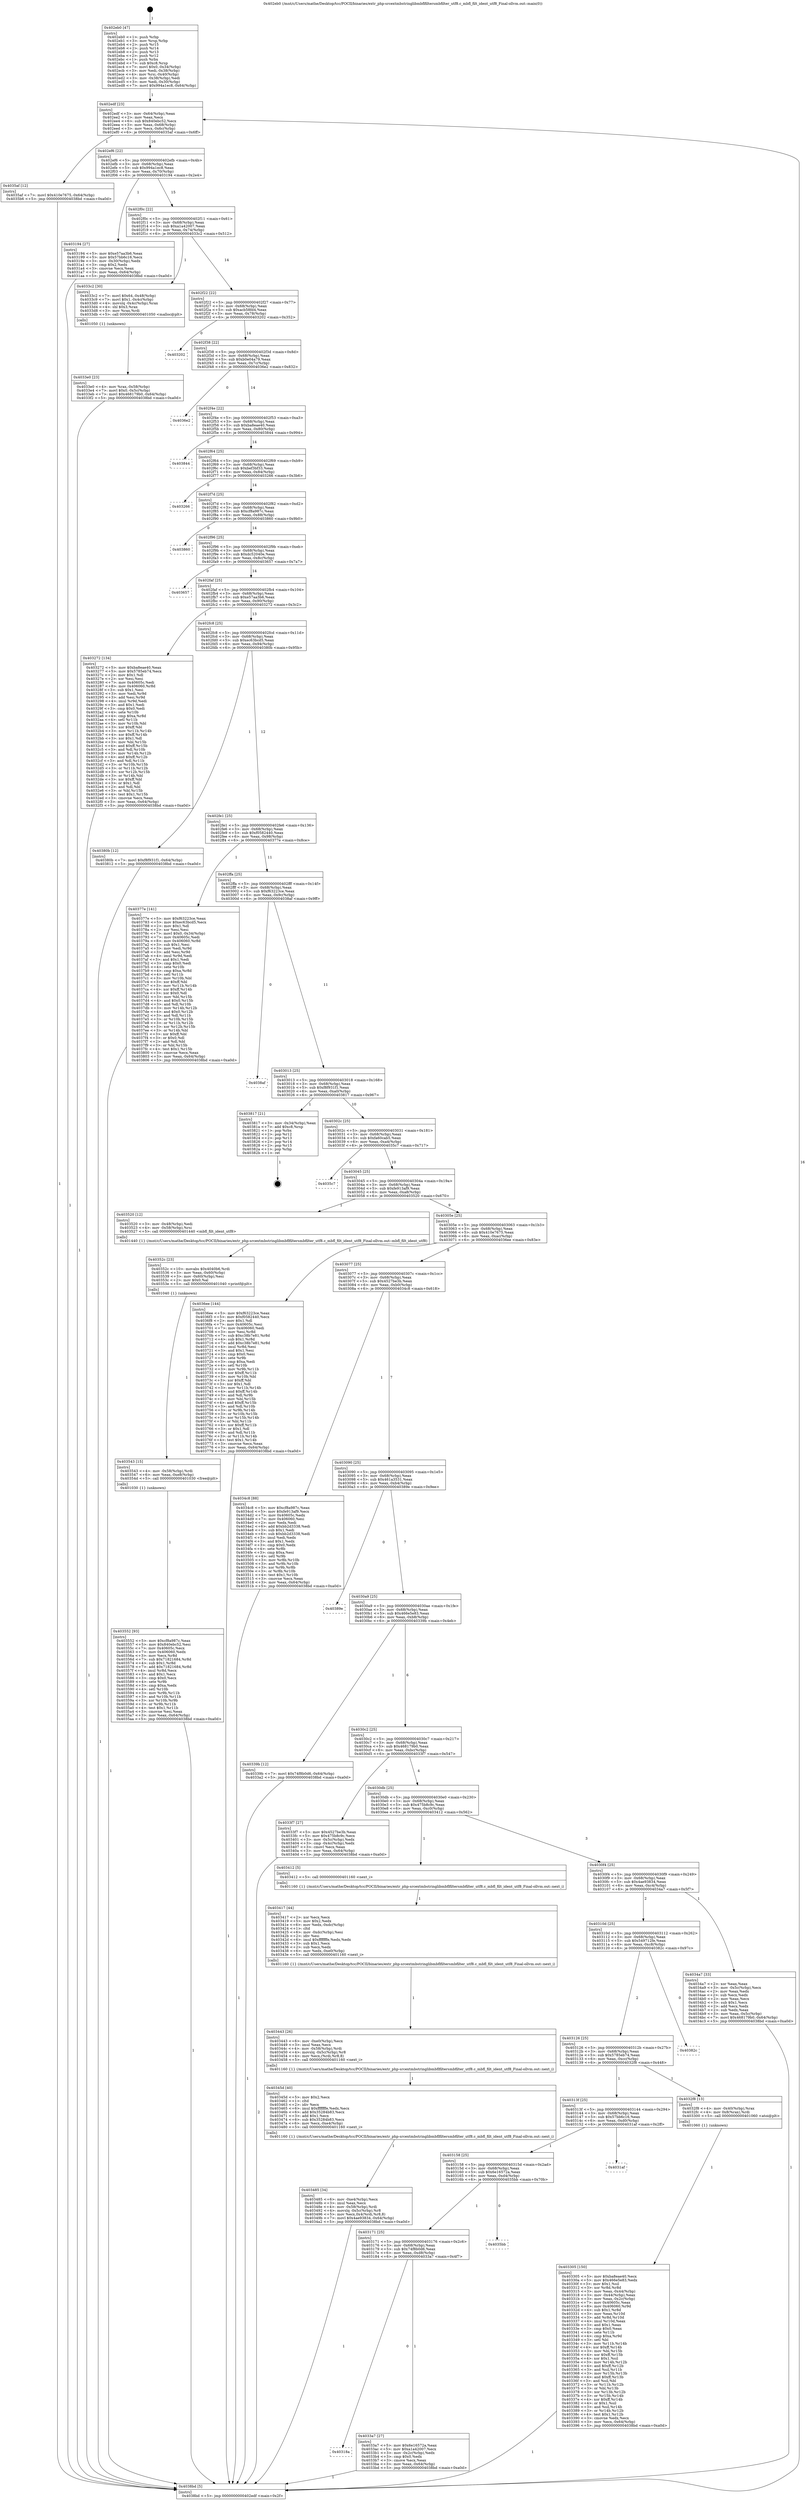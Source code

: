 digraph "0x402eb0" {
  label = "0x402eb0 (/mnt/c/Users/mathe/Desktop/tcc/POCII/binaries/extr_php-srcextmbstringlibmbflfiltersmbfilter_utf8.c_mbfl_filt_ident_utf8_Final-ollvm.out::main(0))"
  labelloc = "t"
  node[shape=record]

  Entry [label="",width=0.3,height=0.3,shape=circle,fillcolor=black,style=filled]
  "0x402edf" [label="{
     0x402edf [23]\l
     | [instrs]\l
     &nbsp;&nbsp;0x402edf \<+3\>: mov -0x64(%rbp),%eax\l
     &nbsp;&nbsp;0x402ee2 \<+2\>: mov %eax,%ecx\l
     &nbsp;&nbsp;0x402ee4 \<+6\>: sub $0x840ebc52,%ecx\l
     &nbsp;&nbsp;0x402eea \<+3\>: mov %eax,-0x68(%rbp)\l
     &nbsp;&nbsp;0x402eed \<+3\>: mov %ecx,-0x6c(%rbp)\l
     &nbsp;&nbsp;0x402ef0 \<+6\>: je 00000000004035af \<main+0x6ff\>\l
  }"]
  "0x4035af" [label="{
     0x4035af [12]\l
     | [instrs]\l
     &nbsp;&nbsp;0x4035af \<+7\>: movl $0x410e7675,-0x64(%rbp)\l
     &nbsp;&nbsp;0x4035b6 \<+5\>: jmp 00000000004038bd \<main+0xa0d\>\l
  }"]
  "0x402ef6" [label="{
     0x402ef6 [22]\l
     | [instrs]\l
     &nbsp;&nbsp;0x402ef6 \<+5\>: jmp 0000000000402efb \<main+0x4b\>\l
     &nbsp;&nbsp;0x402efb \<+3\>: mov -0x68(%rbp),%eax\l
     &nbsp;&nbsp;0x402efe \<+5\>: sub $0x994a1ec8,%eax\l
     &nbsp;&nbsp;0x402f03 \<+3\>: mov %eax,-0x70(%rbp)\l
     &nbsp;&nbsp;0x402f06 \<+6\>: je 0000000000403194 \<main+0x2e4\>\l
  }"]
  Exit [label="",width=0.3,height=0.3,shape=circle,fillcolor=black,style=filled,peripheries=2]
  "0x403194" [label="{
     0x403194 [27]\l
     | [instrs]\l
     &nbsp;&nbsp;0x403194 \<+5\>: mov $0xe57aa3b6,%eax\l
     &nbsp;&nbsp;0x403199 \<+5\>: mov $0x57bb6c16,%ecx\l
     &nbsp;&nbsp;0x40319e \<+3\>: mov -0x30(%rbp),%edx\l
     &nbsp;&nbsp;0x4031a1 \<+3\>: cmp $0x2,%edx\l
     &nbsp;&nbsp;0x4031a4 \<+3\>: cmovne %ecx,%eax\l
     &nbsp;&nbsp;0x4031a7 \<+3\>: mov %eax,-0x64(%rbp)\l
     &nbsp;&nbsp;0x4031aa \<+5\>: jmp 00000000004038bd \<main+0xa0d\>\l
  }"]
  "0x402f0c" [label="{
     0x402f0c [22]\l
     | [instrs]\l
     &nbsp;&nbsp;0x402f0c \<+5\>: jmp 0000000000402f11 \<main+0x61\>\l
     &nbsp;&nbsp;0x402f11 \<+3\>: mov -0x68(%rbp),%eax\l
     &nbsp;&nbsp;0x402f14 \<+5\>: sub $0xa1a42007,%eax\l
     &nbsp;&nbsp;0x402f19 \<+3\>: mov %eax,-0x74(%rbp)\l
     &nbsp;&nbsp;0x402f1c \<+6\>: je 00000000004033c2 \<main+0x512\>\l
  }"]
  "0x4038bd" [label="{
     0x4038bd [5]\l
     | [instrs]\l
     &nbsp;&nbsp;0x4038bd \<+5\>: jmp 0000000000402edf \<main+0x2f\>\l
  }"]
  "0x402eb0" [label="{
     0x402eb0 [47]\l
     | [instrs]\l
     &nbsp;&nbsp;0x402eb0 \<+1\>: push %rbp\l
     &nbsp;&nbsp;0x402eb1 \<+3\>: mov %rsp,%rbp\l
     &nbsp;&nbsp;0x402eb4 \<+2\>: push %r15\l
     &nbsp;&nbsp;0x402eb6 \<+2\>: push %r14\l
     &nbsp;&nbsp;0x402eb8 \<+2\>: push %r13\l
     &nbsp;&nbsp;0x402eba \<+2\>: push %r12\l
     &nbsp;&nbsp;0x402ebc \<+1\>: push %rbx\l
     &nbsp;&nbsp;0x402ebd \<+7\>: sub $0xc8,%rsp\l
     &nbsp;&nbsp;0x402ec4 \<+7\>: movl $0x0,-0x34(%rbp)\l
     &nbsp;&nbsp;0x402ecb \<+3\>: mov %edi,-0x38(%rbp)\l
     &nbsp;&nbsp;0x402ece \<+4\>: mov %rsi,-0x40(%rbp)\l
     &nbsp;&nbsp;0x402ed2 \<+3\>: mov -0x38(%rbp),%edi\l
     &nbsp;&nbsp;0x402ed5 \<+3\>: mov %edi,-0x30(%rbp)\l
     &nbsp;&nbsp;0x402ed8 \<+7\>: movl $0x994a1ec8,-0x64(%rbp)\l
  }"]
  "0x403552" [label="{
     0x403552 [93]\l
     | [instrs]\l
     &nbsp;&nbsp;0x403552 \<+5\>: mov $0xcf8a987c,%eax\l
     &nbsp;&nbsp;0x403557 \<+5\>: mov $0x840ebc52,%esi\l
     &nbsp;&nbsp;0x40355c \<+7\>: mov 0x40605c,%ecx\l
     &nbsp;&nbsp;0x403563 \<+7\>: mov 0x406060,%edx\l
     &nbsp;&nbsp;0x40356a \<+3\>: mov %ecx,%r8d\l
     &nbsp;&nbsp;0x40356d \<+7\>: sub $0x71821684,%r8d\l
     &nbsp;&nbsp;0x403574 \<+4\>: sub $0x1,%r8d\l
     &nbsp;&nbsp;0x403578 \<+7\>: add $0x71821684,%r8d\l
     &nbsp;&nbsp;0x40357f \<+4\>: imul %r8d,%ecx\l
     &nbsp;&nbsp;0x403583 \<+3\>: and $0x1,%ecx\l
     &nbsp;&nbsp;0x403586 \<+3\>: cmp $0x0,%ecx\l
     &nbsp;&nbsp;0x403589 \<+4\>: sete %r9b\l
     &nbsp;&nbsp;0x40358d \<+3\>: cmp $0xa,%edx\l
     &nbsp;&nbsp;0x403590 \<+4\>: setl %r10b\l
     &nbsp;&nbsp;0x403594 \<+3\>: mov %r9b,%r11b\l
     &nbsp;&nbsp;0x403597 \<+3\>: and %r10b,%r11b\l
     &nbsp;&nbsp;0x40359a \<+3\>: xor %r10b,%r9b\l
     &nbsp;&nbsp;0x40359d \<+3\>: or %r9b,%r11b\l
     &nbsp;&nbsp;0x4035a0 \<+4\>: test $0x1,%r11b\l
     &nbsp;&nbsp;0x4035a4 \<+3\>: cmovne %esi,%eax\l
     &nbsp;&nbsp;0x4035a7 \<+3\>: mov %eax,-0x64(%rbp)\l
     &nbsp;&nbsp;0x4035aa \<+5\>: jmp 00000000004038bd \<main+0xa0d\>\l
  }"]
  "0x4033c2" [label="{
     0x4033c2 [30]\l
     | [instrs]\l
     &nbsp;&nbsp;0x4033c2 \<+7\>: movl $0x64,-0x48(%rbp)\l
     &nbsp;&nbsp;0x4033c9 \<+7\>: movl $0x1,-0x4c(%rbp)\l
     &nbsp;&nbsp;0x4033d0 \<+4\>: movslq -0x4c(%rbp),%rax\l
     &nbsp;&nbsp;0x4033d4 \<+4\>: shl $0x3,%rax\l
     &nbsp;&nbsp;0x4033d8 \<+3\>: mov %rax,%rdi\l
     &nbsp;&nbsp;0x4033db \<+5\>: call 0000000000401050 \<malloc@plt\>\l
     | [calls]\l
     &nbsp;&nbsp;0x401050 \{1\} (unknown)\l
  }"]
  "0x402f22" [label="{
     0x402f22 [22]\l
     | [instrs]\l
     &nbsp;&nbsp;0x402f22 \<+5\>: jmp 0000000000402f27 \<main+0x77\>\l
     &nbsp;&nbsp;0x402f27 \<+3\>: mov -0x68(%rbp),%eax\l
     &nbsp;&nbsp;0x402f2a \<+5\>: sub $0xacb58fd4,%eax\l
     &nbsp;&nbsp;0x402f2f \<+3\>: mov %eax,-0x78(%rbp)\l
     &nbsp;&nbsp;0x402f32 \<+6\>: je 0000000000403202 \<main+0x352\>\l
  }"]
  "0x403543" [label="{
     0x403543 [15]\l
     | [instrs]\l
     &nbsp;&nbsp;0x403543 \<+4\>: mov -0x58(%rbp),%rdi\l
     &nbsp;&nbsp;0x403547 \<+6\>: mov %eax,-0xe8(%rbp)\l
     &nbsp;&nbsp;0x40354d \<+5\>: call 0000000000401030 \<free@plt\>\l
     | [calls]\l
     &nbsp;&nbsp;0x401030 \{1\} (unknown)\l
  }"]
  "0x403202" [label="{
     0x403202\l
  }", style=dashed]
  "0x402f38" [label="{
     0x402f38 [22]\l
     | [instrs]\l
     &nbsp;&nbsp;0x402f38 \<+5\>: jmp 0000000000402f3d \<main+0x8d\>\l
     &nbsp;&nbsp;0x402f3d \<+3\>: mov -0x68(%rbp),%eax\l
     &nbsp;&nbsp;0x402f40 \<+5\>: sub $0xb0e04a79,%eax\l
     &nbsp;&nbsp;0x402f45 \<+3\>: mov %eax,-0x7c(%rbp)\l
     &nbsp;&nbsp;0x402f48 \<+6\>: je 00000000004036e2 \<main+0x832\>\l
  }"]
  "0x40352c" [label="{
     0x40352c [23]\l
     | [instrs]\l
     &nbsp;&nbsp;0x40352c \<+10\>: movabs $0x4040b6,%rdi\l
     &nbsp;&nbsp;0x403536 \<+3\>: mov %eax,-0x60(%rbp)\l
     &nbsp;&nbsp;0x403539 \<+3\>: mov -0x60(%rbp),%esi\l
     &nbsp;&nbsp;0x40353c \<+2\>: mov $0x0,%al\l
     &nbsp;&nbsp;0x40353e \<+5\>: call 0000000000401040 \<printf@plt\>\l
     | [calls]\l
     &nbsp;&nbsp;0x401040 \{1\} (unknown)\l
  }"]
  "0x4036e2" [label="{
     0x4036e2\l
  }", style=dashed]
  "0x402f4e" [label="{
     0x402f4e [22]\l
     | [instrs]\l
     &nbsp;&nbsp;0x402f4e \<+5\>: jmp 0000000000402f53 \<main+0xa3\>\l
     &nbsp;&nbsp;0x402f53 \<+3\>: mov -0x68(%rbp),%eax\l
     &nbsp;&nbsp;0x402f56 \<+5\>: sub $0xba8eae40,%eax\l
     &nbsp;&nbsp;0x402f5b \<+3\>: mov %eax,-0x80(%rbp)\l
     &nbsp;&nbsp;0x402f5e \<+6\>: je 0000000000403844 \<main+0x994\>\l
  }"]
  "0x403485" [label="{
     0x403485 [34]\l
     | [instrs]\l
     &nbsp;&nbsp;0x403485 \<+6\>: mov -0xe4(%rbp),%ecx\l
     &nbsp;&nbsp;0x40348b \<+3\>: imul %eax,%ecx\l
     &nbsp;&nbsp;0x40348e \<+4\>: mov -0x58(%rbp),%rdi\l
     &nbsp;&nbsp;0x403492 \<+4\>: movslq -0x5c(%rbp),%r8\l
     &nbsp;&nbsp;0x403496 \<+5\>: mov %ecx,0x4(%rdi,%r8,8)\l
     &nbsp;&nbsp;0x40349b \<+7\>: movl $0x4ae93834,-0x64(%rbp)\l
     &nbsp;&nbsp;0x4034a2 \<+5\>: jmp 00000000004038bd \<main+0xa0d\>\l
  }"]
  "0x403844" [label="{
     0x403844\l
  }", style=dashed]
  "0x402f64" [label="{
     0x402f64 [25]\l
     | [instrs]\l
     &nbsp;&nbsp;0x402f64 \<+5\>: jmp 0000000000402f69 \<main+0xb9\>\l
     &nbsp;&nbsp;0x402f69 \<+3\>: mov -0x68(%rbp),%eax\l
     &nbsp;&nbsp;0x402f6c \<+5\>: sub $0xbef3bf33,%eax\l
     &nbsp;&nbsp;0x402f71 \<+6\>: mov %eax,-0x84(%rbp)\l
     &nbsp;&nbsp;0x402f77 \<+6\>: je 0000000000403266 \<main+0x3b6\>\l
  }"]
  "0x40345d" [label="{
     0x40345d [40]\l
     | [instrs]\l
     &nbsp;&nbsp;0x40345d \<+5\>: mov $0x2,%ecx\l
     &nbsp;&nbsp;0x403462 \<+1\>: cltd\l
     &nbsp;&nbsp;0x403463 \<+2\>: idiv %ecx\l
     &nbsp;&nbsp;0x403465 \<+6\>: imul $0xfffffffe,%edx,%ecx\l
     &nbsp;&nbsp;0x40346b \<+6\>: add $0x35284b83,%ecx\l
     &nbsp;&nbsp;0x403471 \<+3\>: add $0x1,%ecx\l
     &nbsp;&nbsp;0x403474 \<+6\>: sub $0x35284b83,%ecx\l
     &nbsp;&nbsp;0x40347a \<+6\>: mov %ecx,-0xe4(%rbp)\l
     &nbsp;&nbsp;0x403480 \<+5\>: call 0000000000401160 \<next_i\>\l
     | [calls]\l
     &nbsp;&nbsp;0x401160 \{1\} (/mnt/c/Users/mathe/Desktop/tcc/POCII/binaries/extr_php-srcextmbstringlibmbflfiltersmbfilter_utf8.c_mbfl_filt_ident_utf8_Final-ollvm.out::next_i)\l
  }"]
  "0x403266" [label="{
     0x403266\l
  }", style=dashed]
  "0x402f7d" [label="{
     0x402f7d [25]\l
     | [instrs]\l
     &nbsp;&nbsp;0x402f7d \<+5\>: jmp 0000000000402f82 \<main+0xd2\>\l
     &nbsp;&nbsp;0x402f82 \<+3\>: mov -0x68(%rbp),%eax\l
     &nbsp;&nbsp;0x402f85 \<+5\>: sub $0xcf8a987c,%eax\l
     &nbsp;&nbsp;0x402f8a \<+6\>: mov %eax,-0x88(%rbp)\l
     &nbsp;&nbsp;0x402f90 \<+6\>: je 0000000000403860 \<main+0x9b0\>\l
  }"]
  "0x403443" [label="{
     0x403443 [26]\l
     | [instrs]\l
     &nbsp;&nbsp;0x403443 \<+6\>: mov -0xe0(%rbp),%ecx\l
     &nbsp;&nbsp;0x403449 \<+3\>: imul %eax,%ecx\l
     &nbsp;&nbsp;0x40344c \<+4\>: mov -0x58(%rbp),%rdi\l
     &nbsp;&nbsp;0x403450 \<+4\>: movslq -0x5c(%rbp),%r8\l
     &nbsp;&nbsp;0x403454 \<+4\>: mov %ecx,(%rdi,%r8,8)\l
     &nbsp;&nbsp;0x403458 \<+5\>: call 0000000000401160 \<next_i\>\l
     | [calls]\l
     &nbsp;&nbsp;0x401160 \{1\} (/mnt/c/Users/mathe/Desktop/tcc/POCII/binaries/extr_php-srcextmbstringlibmbflfiltersmbfilter_utf8.c_mbfl_filt_ident_utf8_Final-ollvm.out::next_i)\l
  }"]
  "0x403860" [label="{
     0x403860\l
  }", style=dashed]
  "0x402f96" [label="{
     0x402f96 [25]\l
     | [instrs]\l
     &nbsp;&nbsp;0x402f96 \<+5\>: jmp 0000000000402f9b \<main+0xeb\>\l
     &nbsp;&nbsp;0x402f9b \<+3\>: mov -0x68(%rbp),%eax\l
     &nbsp;&nbsp;0x402f9e \<+5\>: sub $0xdc52040e,%eax\l
     &nbsp;&nbsp;0x402fa3 \<+6\>: mov %eax,-0x8c(%rbp)\l
     &nbsp;&nbsp;0x402fa9 \<+6\>: je 0000000000403657 \<main+0x7a7\>\l
  }"]
  "0x403417" [label="{
     0x403417 [44]\l
     | [instrs]\l
     &nbsp;&nbsp;0x403417 \<+2\>: xor %ecx,%ecx\l
     &nbsp;&nbsp;0x403419 \<+5\>: mov $0x2,%edx\l
     &nbsp;&nbsp;0x40341e \<+6\>: mov %edx,-0xdc(%rbp)\l
     &nbsp;&nbsp;0x403424 \<+1\>: cltd\l
     &nbsp;&nbsp;0x403425 \<+6\>: mov -0xdc(%rbp),%esi\l
     &nbsp;&nbsp;0x40342b \<+2\>: idiv %esi\l
     &nbsp;&nbsp;0x40342d \<+6\>: imul $0xfffffffe,%edx,%edx\l
     &nbsp;&nbsp;0x403433 \<+3\>: sub $0x1,%ecx\l
     &nbsp;&nbsp;0x403436 \<+2\>: sub %ecx,%edx\l
     &nbsp;&nbsp;0x403438 \<+6\>: mov %edx,-0xe0(%rbp)\l
     &nbsp;&nbsp;0x40343e \<+5\>: call 0000000000401160 \<next_i\>\l
     | [calls]\l
     &nbsp;&nbsp;0x401160 \{1\} (/mnt/c/Users/mathe/Desktop/tcc/POCII/binaries/extr_php-srcextmbstringlibmbflfiltersmbfilter_utf8.c_mbfl_filt_ident_utf8_Final-ollvm.out::next_i)\l
  }"]
  "0x403657" [label="{
     0x403657\l
  }", style=dashed]
  "0x402faf" [label="{
     0x402faf [25]\l
     | [instrs]\l
     &nbsp;&nbsp;0x402faf \<+5\>: jmp 0000000000402fb4 \<main+0x104\>\l
     &nbsp;&nbsp;0x402fb4 \<+3\>: mov -0x68(%rbp),%eax\l
     &nbsp;&nbsp;0x402fb7 \<+5\>: sub $0xe57aa3b6,%eax\l
     &nbsp;&nbsp;0x402fbc \<+6\>: mov %eax,-0x90(%rbp)\l
     &nbsp;&nbsp;0x402fc2 \<+6\>: je 0000000000403272 \<main+0x3c2\>\l
  }"]
  "0x4033e0" [label="{
     0x4033e0 [23]\l
     | [instrs]\l
     &nbsp;&nbsp;0x4033e0 \<+4\>: mov %rax,-0x58(%rbp)\l
     &nbsp;&nbsp;0x4033e4 \<+7\>: movl $0x0,-0x5c(%rbp)\l
     &nbsp;&nbsp;0x4033eb \<+7\>: movl $0x468179b0,-0x64(%rbp)\l
     &nbsp;&nbsp;0x4033f2 \<+5\>: jmp 00000000004038bd \<main+0xa0d\>\l
  }"]
  "0x403272" [label="{
     0x403272 [134]\l
     | [instrs]\l
     &nbsp;&nbsp;0x403272 \<+5\>: mov $0xba8eae40,%eax\l
     &nbsp;&nbsp;0x403277 \<+5\>: mov $0x5785eb74,%ecx\l
     &nbsp;&nbsp;0x40327c \<+2\>: mov $0x1,%dl\l
     &nbsp;&nbsp;0x40327e \<+2\>: xor %esi,%esi\l
     &nbsp;&nbsp;0x403280 \<+7\>: mov 0x40605c,%edi\l
     &nbsp;&nbsp;0x403287 \<+8\>: mov 0x406060,%r8d\l
     &nbsp;&nbsp;0x40328f \<+3\>: sub $0x1,%esi\l
     &nbsp;&nbsp;0x403292 \<+3\>: mov %edi,%r9d\l
     &nbsp;&nbsp;0x403295 \<+3\>: add %esi,%r9d\l
     &nbsp;&nbsp;0x403298 \<+4\>: imul %r9d,%edi\l
     &nbsp;&nbsp;0x40329c \<+3\>: and $0x1,%edi\l
     &nbsp;&nbsp;0x40329f \<+3\>: cmp $0x0,%edi\l
     &nbsp;&nbsp;0x4032a2 \<+4\>: sete %r10b\l
     &nbsp;&nbsp;0x4032a6 \<+4\>: cmp $0xa,%r8d\l
     &nbsp;&nbsp;0x4032aa \<+4\>: setl %r11b\l
     &nbsp;&nbsp;0x4032ae \<+3\>: mov %r10b,%bl\l
     &nbsp;&nbsp;0x4032b1 \<+3\>: xor $0xff,%bl\l
     &nbsp;&nbsp;0x4032b4 \<+3\>: mov %r11b,%r14b\l
     &nbsp;&nbsp;0x4032b7 \<+4\>: xor $0xff,%r14b\l
     &nbsp;&nbsp;0x4032bb \<+3\>: xor $0x1,%dl\l
     &nbsp;&nbsp;0x4032be \<+3\>: mov %bl,%r15b\l
     &nbsp;&nbsp;0x4032c1 \<+4\>: and $0xff,%r15b\l
     &nbsp;&nbsp;0x4032c5 \<+3\>: and %dl,%r10b\l
     &nbsp;&nbsp;0x4032c8 \<+3\>: mov %r14b,%r12b\l
     &nbsp;&nbsp;0x4032cb \<+4\>: and $0xff,%r12b\l
     &nbsp;&nbsp;0x4032cf \<+3\>: and %dl,%r11b\l
     &nbsp;&nbsp;0x4032d2 \<+3\>: or %r10b,%r15b\l
     &nbsp;&nbsp;0x4032d5 \<+3\>: or %r11b,%r12b\l
     &nbsp;&nbsp;0x4032d8 \<+3\>: xor %r12b,%r15b\l
     &nbsp;&nbsp;0x4032db \<+3\>: or %r14b,%bl\l
     &nbsp;&nbsp;0x4032de \<+3\>: xor $0xff,%bl\l
     &nbsp;&nbsp;0x4032e1 \<+3\>: or $0x1,%dl\l
     &nbsp;&nbsp;0x4032e4 \<+2\>: and %dl,%bl\l
     &nbsp;&nbsp;0x4032e6 \<+3\>: or %bl,%r15b\l
     &nbsp;&nbsp;0x4032e9 \<+4\>: test $0x1,%r15b\l
     &nbsp;&nbsp;0x4032ed \<+3\>: cmovne %ecx,%eax\l
     &nbsp;&nbsp;0x4032f0 \<+3\>: mov %eax,-0x64(%rbp)\l
     &nbsp;&nbsp;0x4032f3 \<+5\>: jmp 00000000004038bd \<main+0xa0d\>\l
  }"]
  "0x402fc8" [label="{
     0x402fc8 [25]\l
     | [instrs]\l
     &nbsp;&nbsp;0x402fc8 \<+5\>: jmp 0000000000402fcd \<main+0x11d\>\l
     &nbsp;&nbsp;0x402fcd \<+3\>: mov -0x68(%rbp),%eax\l
     &nbsp;&nbsp;0x402fd0 \<+5\>: sub $0xec63bcd5,%eax\l
     &nbsp;&nbsp;0x402fd5 \<+6\>: mov %eax,-0x94(%rbp)\l
     &nbsp;&nbsp;0x402fdb \<+6\>: je 000000000040380b \<main+0x95b\>\l
  }"]
  "0x40318a" [label="{
     0x40318a\l
  }", style=dashed]
  "0x40380b" [label="{
     0x40380b [12]\l
     | [instrs]\l
     &nbsp;&nbsp;0x40380b \<+7\>: movl $0xf8f931f1,-0x64(%rbp)\l
     &nbsp;&nbsp;0x403812 \<+5\>: jmp 00000000004038bd \<main+0xa0d\>\l
  }"]
  "0x402fe1" [label="{
     0x402fe1 [25]\l
     | [instrs]\l
     &nbsp;&nbsp;0x402fe1 \<+5\>: jmp 0000000000402fe6 \<main+0x136\>\l
     &nbsp;&nbsp;0x402fe6 \<+3\>: mov -0x68(%rbp),%eax\l
     &nbsp;&nbsp;0x402fe9 \<+5\>: sub $0xf0582440,%eax\l
     &nbsp;&nbsp;0x402fee \<+6\>: mov %eax,-0x98(%rbp)\l
     &nbsp;&nbsp;0x402ff4 \<+6\>: je 000000000040377e \<main+0x8ce\>\l
  }"]
  "0x4033a7" [label="{
     0x4033a7 [27]\l
     | [instrs]\l
     &nbsp;&nbsp;0x4033a7 \<+5\>: mov $0x6e16572a,%eax\l
     &nbsp;&nbsp;0x4033ac \<+5\>: mov $0xa1a42007,%ecx\l
     &nbsp;&nbsp;0x4033b1 \<+3\>: mov -0x2c(%rbp),%edx\l
     &nbsp;&nbsp;0x4033b4 \<+3\>: cmp $0x0,%edx\l
     &nbsp;&nbsp;0x4033b7 \<+3\>: cmove %ecx,%eax\l
     &nbsp;&nbsp;0x4033ba \<+3\>: mov %eax,-0x64(%rbp)\l
     &nbsp;&nbsp;0x4033bd \<+5\>: jmp 00000000004038bd \<main+0xa0d\>\l
  }"]
  "0x40377e" [label="{
     0x40377e [141]\l
     | [instrs]\l
     &nbsp;&nbsp;0x40377e \<+5\>: mov $0xf63223ce,%eax\l
     &nbsp;&nbsp;0x403783 \<+5\>: mov $0xec63bcd5,%ecx\l
     &nbsp;&nbsp;0x403788 \<+2\>: mov $0x1,%dl\l
     &nbsp;&nbsp;0x40378a \<+2\>: xor %esi,%esi\l
     &nbsp;&nbsp;0x40378c \<+7\>: movl $0x0,-0x34(%rbp)\l
     &nbsp;&nbsp;0x403793 \<+7\>: mov 0x40605c,%edi\l
     &nbsp;&nbsp;0x40379a \<+8\>: mov 0x406060,%r8d\l
     &nbsp;&nbsp;0x4037a2 \<+3\>: sub $0x1,%esi\l
     &nbsp;&nbsp;0x4037a5 \<+3\>: mov %edi,%r9d\l
     &nbsp;&nbsp;0x4037a8 \<+3\>: add %esi,%r9d\l
     &nbsp;&nbsp;0x4037ab \<+4\>: imul %r9d,%edi\l
     &nbsp;&nbsp;0x4037af \<+3\>: and $0x1,%edi\l
     &nbsp;&nbsp;0x4037b2 \<+3\>: cmp $0x0,%edi\l
     &nbsp;&nbsp;0x4037b5 \<+4\>: sete %r10b\l
     &nbsp;&nbsp;0x4037b9 \<+4\>: cmp $0xa,%r8d\l
     &nbsp;&nbsp;0x4037bd \<+4\>: setl %r11b\l
     &nbsp;&nbsp;0x4037c1 \<+3\>: mov %r10b,%bl\l
     &nbsp;&nbsp;0x4037c4 \<+3\>: xor $0xff,%bl\l
     &nbsp;&nbsp;0x4037c7 \<+3\>: mov %r11b,%r14b\l
     &nbsp;&nbsp;0x4037ca \<+4\>: xor $0xff,%r14b\l
     &nbsp;&nbsp;0x4037ce \<+3\>: xor $0x0,%dl\l
     &nbsp;&nbsp;0x4037d1 \<+3\>: mov %bl,%r15b\l
     &nbsp;&nbsp;0x4037d4 \<+4\>: and $0x0,%r15b\l
     &nbsp;&nbsp;0x4037d8 \<+3\>: and %dl,%r10b\l
     &nbsp;&nbsp;0x4037db \<+3\>: mov %r14b,%r12b\l
     &nbsp;&nbsp;0x4037de \<+4\>: and $0x0,%r12b\l
     &nbsp;&nbsp;0x4037e2 \<+3\>: and %dl,%r11b\l
     &nbsp;&nbsp;0x4037e5 \<+3\>: or %r10b,%r15b\l
     &nbsp;&nbsp;0x4037e8 \<+3\>: or %r11b,%r12b\l
     &nbsp;&nbsp;0x4037eb \<+3\>: xor %r12b,%r15b\l
     &nbsp;&nbsp;0x4037ee \<+3\>: or %r14b,%bl\l
     &nbsp;&nbsp;0x4037f1 \<+3\>: xor $0xff,%bl\l
     &nbsp;&nbsp;0x4037f4 \<+3\>: or $0x0,%dl\l
     &nbsp;&nbsp;0x4037f7 \<+2\>: and %dl,%bl\l
     &nbsp;&nbsp;0x4037f9 \<+3\>: or %bl,%r15b\l
     &nbsp;&nbsp;0x4037fc \<+4\>: test $0x1,%r15b\l
     &nbsp;&nbsp;0x403800 \<+3\>: cmovne %ecx,%eax\l
     &nbsp;&nbsp;0x403803 \<+3\>: mov %eax,-0x64(%rbp)\l
     &nbsp;&nbsp;0x403806 \<+5\>: jmp 00000000004038bd \<main+0xa0d\>\l
  }"]
  "0x402ffa" [label="{
     0x402ffa [25]\l
     | [instrs]\l
     &nbsp;&nbsp;0x402ffa \<+5\>: jmp 0000000000402fff \<main+0x14f\>\l
     &nbsp;&nbsp;0x402fff \<+3\>: mov -0x68(%rbp),%eax\l
     &nbsp;&nbsp;0x403002 \<+5\>: sub $0xf63223ce,%eax\l
     &nbsp;&nbsp;0x403007 \<+6\>: mov %eax,-0x9c(%rbp)\l
     &nbsp;&nbsp;0x40300d \<+6\>: je 00000000004038af \<main+0x9ff\>\l
  }"]
  "0x403171" [label="{
     0x403171 [25]\l
     | [instrs]\l
     &nbsp;&nbsp;0x403171 \<+5\>: jmp 0000000000403176 \<main+0x2c6\>\l
     &nbsp;&nbsp;0x403176 \<+3\>: mov -0x68(%rbp),%eax\l
     &nbsp;&nbsp;0x403179 \<+5\>: sub $0x74f8b0d6,%eax\l
     &nbsp;&nbsp;0x40317e \<+6\>: mov %eax,-0xd8(%rbp)\l
     &nbsp;&nbsp;0x403184 \<+6\>: je 00000000004033a7 \<main+0x4f7\>\l
  }"]
  "0x4038af" [label="{
     0x4038af\l
  }", style=dashed]
  "0x403013" [label="{
     0x403013 [25]\l
     | [instrs]\l
     &nbsp;&nbsp;0x403013 \<+5\>: jmp 0000000000403018 \<main+0x168\>\l
     &nbsp;&nbsp;0x403018 \<+3\>: mov -0x68(%rbp),%eax\l
     &nbsp;&nbsp;0x40301b \<+5\>: sub $0xf8f931f1,%eax\l
     &nbsp;&nbsp;0x403020 \<+6\>: mov %eax,-0xa0(%rbp)\l
     &nbsp;&nbsp;0x403026 \<+6\>: je 0000000000403817 \<main+0x967\>\l
  }"]
  "0x4035bb" [label="{
     0x4035bb\l
  }", style=dashed]
  "0x403817" [label="{
     0x403817 [21]\l
     | [instrs]\l
     &nbsp;&nbsp;0x403817 \<+3\>: mov -0x34(%rbp),%eax\l
     &nbsp;&nbsp;0x40381a \<+7\>: add $0xc8,%rsp\l
     &nbsp;&nbsp;0x403821 \<+1\>: pop %rbx\l
     &nbsp;&nbsp;0x403822 \<+2\>: pop %r12\l
     &nbsp;&nbsp;0x403824 \<+2\>: pop %r13\l
     &nbsp;&nbsp;0x403826 \<+2\>: pop %r14\l
     &nbsp;&nbsp;0x403828 \<+2\>: pop %r15\l
     &nbsp;&nbsp;0x40382a \<+1\>: pop %rbp\l
     &nbsp;&nbsp;0x40382b \<+1\>: ret\l
  }"]
  "0x40302c" [label="{
     0x40302c [25]\l
     | [instrs]\l
     &nbsp;&nbsp;0x40302c \<+5\>: jmp 0000000000403031 \<main+0x181\>\l
     &nbsp;&nbsp;0x403031 \<+3\>: mov -0x68(%rbp),%eax\l
     &nbsp;&nbsp;0x403034 \<+5\>: sub $0xfa60cab5,%eax\l
     &nbsp;&nbsp;0x403039 \<+6\>: mov %eax,-0xa4(%rbp)\l
     &nbsp;&nbsp;0x40303f \<+6\>: je 00000000004035c7 \<main+0x717\>\l
  }"]
  "0x403158" [label="{
     0x403158 [25]\l
     | [instrs]\l
     &nbsp;&nbsp;0x403158 \<+5\>: jmp 000000000040315d \<main+0x2ad\>\l
     &nbsp;&nbsp;0x40315d \<+3\>: mov -0x68(%rbp),%eax\l
     &nbsp;&nbsp;0x403160 \<+5\>: sub $0x6e16572a,%eax\l
     &nbsp;&nbsp;0x403165 \<+6\>: mov %eax,-0xd4(%rbp)\l
     &nbsp;&nbsp;0x40316b \<+6\>: je 00000000004035bb \<main+0x70b\>\l
  }"]
  "0x4035c7" [label="{
     0x4035c7\l
  }", style=dashed]
  "0x403045" [label="{
     0x403045 [25]\l
     | [instrs]\l
     &nbsp;&nbsp;0x403045 \<+5\>: jmp 000000000040304a \<main+0x19a\>\l
     &nbsp;&nbsp;0x40304a \<+3\>: mov -0x68(%rbp),%eax\l
     &nbsp;&nbsp;0x40304d \<+5\>: sub $0xfe913af9,%eax\l
     &nbsp;&nbsp;0x403052 \<+6\>: mov %eax,-0xa8(%rbp)\l
     &nbsp;&nbsp;0x403058 \<+6\>: je 0000000000403520 \<main+0x670\>\l
  }"]
  "0x4031af" [label="{
     0x4031af\l
  }", style=dashed]
  "0x403520" [label="{
     0x403520 [12]\l
     | [instrs]\l
     &nbsp;&nbsp;0x403520 \<+3\>: mov -0x48(%rbp),%edi\l
     &nbsp;&nbsp;0x403523 \<+4\>: mov -0x58(%rbp),%rsi\l
     &nbsp;&nbsp;0x403527 \<+5\>: call 0000000000401440 \<mbfl_filt_ident_utf8\>\l
     | [calls]\l
     &nbsp;&nbsp;0x401440 \{1\} (/mnt/c/Users/mathe/Desktop/tcc/POCII/binaries/extr_php-srcextmbstringlibmbflfiltersmbfilter_utf8.c_mbfl_filt_ident_utf8_Final-ollvm.out::mbfl_filt_ident_utf8)\l
  }"]
  "0x40305e" [label="{
     0x40305e [25]\l
     | [instrs]\l
     &nbsp;&nbsp;0x40305e \<+5\>: jmp 0000000000403063 \<main+0x1b3\>\l
     &nbsp;&nbsp;0x403063 \<+3\>: mov -0x68(%rbp),%eax\l
     &nbsp;&nbsp;0x403066 \<+5\>: sub $0x410e7675,%eax\l
     &nbsp;&nbsp;0x40306b \<+6\>: mov %eax,-0xac(%rbp)\l
     &nbsp;&nbsp;0x403071 \<+6\>: je 00000000004036ee \<main+0x83e\>\l
  }"]
  "0x403305" [label="{
     0x403305 [150]\l
     | [instrs]\l
     &nbsp;&nbsp;0x403305 \<+5\>: mov $0xba8eae40,%ecx\l
     &nbsp;&nbsp;0x40330a \<+5\>: mov $0x466e5e83,%edx\l
     &nbsp;&nbsp;0x40330f \<+3\>: mov $0x1,%sil\l
     &nbsp;&nbsp;0x403312 \<+3\>: xor %r8d,%r8d\l
     &nbsp;&nbsp;0x403315 \<+3\>: mov %eax,-0x44(%rbp)\l
     &nbsp;&nbsp;0x403318 \<+3\>: mov -0x44(%rbp),%eax\l
     &nbsp;&nbsp;0x40331b \<+3\>: mov %eax,-0x2c(%rbp)\l
     &nbsp;&nbsp;0x40331e \<+7\>: mov 0x40605c,%eax\l
     &nbsp;&nbsp;0x403325 \<+8\>: mov 0x406060,%r9d\l
     &nbsp;&nbsp;0x40332d \<+4\>: sub $0x1,%r8d\l
     &nbsp;&nbsp;0x403331 \<+3\>: mov %eax,%r10d\l
     &nbsp;&nbsp;0x403334 \<+3\>: add %r8d,%r10d\l
     &nbsp;&nbsp;0x403337 \<+4\>: imul %r10d,%eax\l
     &nbsp;&nbsp;0x40333b \<+3\>: and $0x1,%eax\l
     &nbsp;&nbsp;0x40333e \<+3\>: cmp $0x0,%eax\l
     &nbsp;&nbsp;0x403341 \<+4\>: sete %r11b\l
     &nbsp;&nbsp;0x403345 \<+4\>: cmp $0xa,%r9d\l
     &nbsp;&nbsp;0x403349 \<+3\>: setl %bl\l
     &nbsp;&nbsp;0x40334c \<+3\>: mov %r11b,%r14b\l
     &nbsp;&nbsp;0x40334f \<+4\>: xor $0xff,%r14b\l
     &nbsp;&nbsp;0x403353 \<+3\>: mov %bl,%r15b\l
     &nbsp;&nbsp;0x403356 \<+4\>: xor $0xff,%r15b\l
     &nbsp;&nbsp;0x40335a \<+4\>: xor $0x1,%sil\l
     &nbsp;&nbsp;0x40335e \<+3\>: mov %r14b,%r12b\l
     &nbsp;&nbsp;0x403361 \<+4\>: and $0xff,%r12b\l
     &nbsp;&nbsp;0x403365 \<+3\>: and %sil,%r11b\l
     &nbsp;&nbsp;0x403368 \<+3\>: mov %r15b,%r13b\l
     &nbsp;&nbsp;0x40336b \<+4\>: and $0xff,%r13b\l
     &nbsp;&nbsp;0x40336f \<+3\>: and %sil,%bl\l
     &nbsp;&nbsp;0x403372 \<+3\>: or %r11b,%r12b\l
     &nbsp;&nbsp;0x403375 \<+3\>: or %bl,%r13b\l
     &nbsp;&nbsp;0x403378 \<+3\>: xor %r13b,%r12b\l
     &nbsp;&nbsp;0x40337b \<+3\>: or %r15b,%r14b\l
     &nbsp;&nbsp;0x40337e \<+4\>: xor $0xff,%r14b\l
     &nbsp;&nbsp;0x403382 \<+4\>: or $0x1,%sil\l
     &nbsp;&nbsp;0x403386 \<+3\>: and %sil,%r14b\l
     &nbsp;&nbsp;0x403389 \<+3\>: or %r14b,%r12b\l
     &nbsp;&nbsp;0x40338c \<+4\>: test $0x1,%r12b\l
     &nbsp;&nbsp;0x403390 \<+3\>: cmovne %edx,%ecx\l
     &nbsp;&nbsp;0x403393 \<+3\>: mov %ecx,-0x64(%rbp)\l
     &nbsp;&nbsp;0x403396 \<+5\>: jmp 00000000004038bd \<main+0xa0d\>\l
  }"]
  "0x4036ee" [label="{
     0x4036ee [144]\l
     | [instrs]\l
     &nbsp;&nbsp;0x4036ee \<+5\>: mov $0xf63223ce,%eax\l
     &nbsp;&nbsp;0x4036f3 \<+5\>: mov $0xf0582440,%ecx\l
     &nbsp;&nbsp;0x4036f8 \<+2\>: mov $0x1,%dl\l
     &nbsp;&nbsp;0x4036fa \<+7\>: mov 0x40605c,%esi\l
     &nbsp;&nbsp;0x403701 \<+7\>: mov 0x406060,%edi\l
     &nbsp;&nbsp;0x403708 \<+3\>: mov %esi,%r8d\l
     &nbsp;&nbsp;0x40370b \<+7\>: sub $0xc38b7e81,%r8d\l
     &nbsp;&nbsp;0x403712 \<+4\>: sub $0x1,%r8d\l
     &nbsp;&nbsp;0x403716 \<+7\>: add $0xc38b7e81,%r8d\l
     &nbsp;&nbsp;0x40371d \<+4\>: imul %r8d,%esi\l
     &nbsp;&nbsp;0x403721 \<+3\>: and $0x1,%esi\l
     &nbsp;&nbsp;0x403724 \<+3\>: cmp $0x0,%esi\l
     &nbsp;&nbsp;0x403727 \<+4\>: sete %r9b\l
     &nbsp;&nbsp;0x40372b \<+3\>: cmp $0xa,%edi\l
     &nbsp;&nbsp;0x40372e \<+4\>: setl %r10b\l
     &nbsp;&nbsp;0x403732 \<+3\>: mov %r9b,%r11b\l
     &nbsp;&nbsp;0x403735 \<+4\>: xor $0xff,%r11b\l
     &nbsp;&nbsp;0x403739 \<+3\>: mov %r10b,%bl\l
     &nbsp;&nbsp;0x40373c \<+3\>: xor $0xff,%bl\l
     &nbsp;&nbsp;0x40373f \<+3\>: xor $0x1,%dl\l
     &nbsp;&nbsp;0x403742 \<+3\>: mov %r11b,%r14b\l
     &nbsp;&nbsp;0x403745 \<+4\>: and $0xff,%r14b\l
     &nbsp;&nbsp;0x403749 \<+3\>: and %dl,%r9b\l
     &nbsp;&nbsp;0x40374c \<+3\>: mov %bl,%r15b\l
     &nbsp;&nbsp;0x40374f \<+4\>: and $0xff,%r15b\l
     &nbsp;&nbsp;0x403753 \<+3\>: and %dl,%r10b\l
     &nbsp;&nbsp;0x403756 \<+3\>: or %r9b,%r14b\l
     &nbsp;&nbsp;0x403759 \<+3\>: or %r10b,%r15b\l
     &nbsp;&nbsp;0x40375c \<+3\>: xor %r15b,%r14b\l
     &nbsp;&nbsp;0x40375f \<+3\>: or %bl,%r11b\l
     &nbsp;&nbsp;0x403762 \<+4\>: xor $0xff,%r11b\l
     &nbsp;&nbsp;0x403766 \<+3\>: or $0x1,%dl\l
     &nbsp;&nbsp;0x403769 \<+3\>: and %dl,%r11b\l
     &nbsp;&nbsp;0x40376c \<+3\>: or %r11b,%r14b\l
     &nbsp;&nbsp;0x40376f \<+4\>: test $0x1,%r14b\l
     &nbsp;&nbsp;0x403773 \<+3\>: cmovne %ecx,%eax\l
     &nbsp;&nbsp;0x403776 \<+3\>: mov %eax,-0x64(%rbp)\l
     &nbsp;&nbsp;0x403779 \<+5\>: jmp 00000000004038bd \<main+0xa0d\>\l
  }"]
  "0x403077" [label="{
     0x403077 [25]\l
     | [instrs]\l
     &nbsp;&nbsp;0x403077 \<+5\>: jmp 000000000040307c \<main+0x1cc\>\l
     &nbsp;&nbsp;0x40307c \<+3\>: mov -0x68(%rbp),%eax\l
     &nbsp;&nbsp;0x40307f \<+5\>: sub $0x4527be3b,%eax\l
     &nbsp;&nbsp;0x403084 \<+6\>: mov %eax,-0xb0(%rbp)\l
     &nbsp;&nbsp;0x40308a \<+6\>: je 00000000004034c8 \<main+0x618\>\l
  }"]
  "0x40313f" [label="{
     0x40313f [25]\l
     | [instrs]\l
     &nbsp;&nbsp;0x40313f \<+5\>: jmp 0000000000403144 \<main+0x294\>\l
     &nbsp;&nbsp;0x403144 \<+3\>: mov -0x68(%rbp),%eax\l
     &nbsp;&nbsp;0x403147 \<+5\>: sub $0x57bb6c16,%eax\l
     &nbsp;&nbsp;0x40314c \<+6\>: mov %eax,-0xd0(%rbp)\l
     &nbsp;&nbsp;0x403152 \<+6\>: je 00000000004031af \<main+0x2ff\>\l
  }"]
  "0x4034c8" [label="{
     0x4034c8 [88]\l
     | [instrs]\l
     &nbsp;&nbsp;0x4034c8 \<+5\>: mov $0xcf8a987c,%eax\l
     &nbsp;&nbsp;0x4034cd \<+5\>: mov $0xfe913af9,%ecx\l
     &nbsp;&nbsp;0x4034d2 \<+7\>: mov 0x40605c,%edx\l
     &nbsp;&nbsp;0x4034d9 \<+7\>: mov 0x406060,%esi\l
     &nbsp;&nbsp;0x4034e0 \<+2\>: mov %edx,%edi\l
     &nbsp;&nbsp;0x4034e2 \<+6\>: add $0xbb2d3338,%edi\l
     &nbsp;&nbsp;0x4034e8 \<+3\>: sub $0x1,%edi\l
     &nbsp;&nbsp;0x4034eb \<+6\>: sub $0xbb2d3338,%edi\l
     &nbsp;&nbsp;0x4034f1 \<+3\>: imul %edi,%edx\l
     &nbsp;&nbsp;0x4034f4 \<+3\>: and $0x1,%edx\l
     &nbsp;&nbsp;0x4034f7 \<+3\>: cmp $0x0,%edx\l
     &nbsp;&nbsp;0x4034fa \<+4\>: sete %r8b\l
     &nbsp;&nbsp;0x4034fe \<+3\>: cmp $0xa,%esi\l
     &nbsp;&nbsp;0x403501 \<+4\>: setl %r9b\l
     &nbsp;&nbsp;0x403505 \<+3\>: mov %r8b,%r10b\l
     &nbsp;&nbsp;0x403508 \<+3\>: and %r9b,%r10b\l
     &nbsp;&nbsp;0x40350b \<+3\>: xor %r9b,%r8b\l
     &nbsp;&nbsp;0x40350e \<+3\>: or %r8b,%r10b\l
     &nbsp;&nbsp;0x403511 \<+4\>: test $0x1,%r10b\l
     &nbsp;&nbsp;0x403515 \<+3\>: cmovne %ecx,%eax\l
     &nbsp;&nbsp;0x403518 \<+3\>: mov %eax,-0x64(%rbp)\l
     &nbsp;&nbsp;0x40351b \<+5\>: jmp 00000000004038bd \<main+0xa0d\>\l
  }"]
  "0x403090" [label="{
     0x403090 [25]\l
     | [instrs]\l
     &nbsp;&nbsp;0x403090 \<+5\>: jmp 0000000000403095 \<main+0x1e5\>\l
     &nbsp;&nbsp;0x403095 \<+3\>: mov -0x68(%rbp),%eax\l
     &nbsp;&nbsp;0x403098 \<+5\>: sub $0x461a3531,%eax\l
     &nbsp;&nbsp;0x40309d \<+6\>: mov %eax,-0xb4(%rbp)\l
     &nbsp;&nbsp;0x4030a3 \<+6\>: je 000000000040389e \<main+0x9ee\>\l
  }"]
  "0x4032f8" [label="{
     0x4032f8 [13]\l
     | [instrs]\l
     &nbsp;&nbsp;0x4032f8 \<+4\>: mov -0x40(%rbp),%rax\l
     &nbsp;&nbsp;0x4032fc \<+4\>: mov 0x8(%rax),%rdi\l
     &nbsp;&nbsp;0x403300 \<+5\>: call 0000000000401060 \<atoi@plt\>\l
     | [calls]\l
     &nbsp;&nbsp;0x401060 \{1\} (unknown)\l
  }"]
  "0x40389e" [label="{
     0x40389e\l
  }", style=dashed]
  "0x4030a9" [label="{
     0x4030a9 [25]\l
     | [instrs]\l
     &nbsp;&nbsp;0x4030a9 \<+5\>: jmp 00000000004030ae \<main+0x1fe\>\l
     &nbsp;&nbsp;0x4030ae \<+3\>: mov -0x68(%rbp),%eax\l
     &nbsp;&nbsp;0x4030b1 \<+5\>: sub $0x466e5e83,%eax\l
     &nbsp;&nbsp;0x4030b6 \<+6\>: mov %eax,-0xb8(%rbp)\l
     &nbsp;&nbsp;0x4030bc \<+6\>: je 000000000040339b \<main+0x4eb\>\l
  }"]
  "0x403126" [label="{
     0x403126 [25]\l
     | [instrs]\l
     &nbsp;&nbsp;0x403126 \<+5\>: jmp 000000000040312b \<main+0x27b\>\l
     &nbsp;&nbsp;0x40312b \<+3\>: mov -0x68(%rbp),%eax\l
     &nbsp;&nbsp;0x40312e \<+5\>: sub $0x5785eb74,%eax\l
     &nbsp;&nbsp;0x403133 \<+6\>: mov %eax,-0xcc(%rbp)\l
     &nbsp;&nbsp;0x403139 \<+6\>: je 00000000004032f8 \<main+0x448\>\l
  }"]
  "0x40339b" [label="{
     0x40339b [12]\l
     | [instrs]\l
     &nbsp;&nbsp;0x40339b \<+7\>: movl $0x74f8b0d6,-0x64(%rbp)\l
     &nbsp;&nbsp;0x4033a2 \<+5\>: jmp 00000000004038bd \<main+0xa0d\>\l
  }"]
  "0x4030c2" [label="{
     0x4030c2 [25]\l
     | [instrs]\l
     &nbsp;&nbsp;0x4030c2 \<+5\>: jmp 00000000004030c7 \<main+0x217\>\l
     &nbsp;&nbsp;0x4030c7 \<+3\>: mov -0x68(%rbp),%eax\l
     &nbsp;&nbsp;0x4030ca \<+5\>: sub $0x468179b0,%eax\l
     &nbsp;&nbsp;0x4030cf \<+6\>: mov %eax,-0xbc(%rbp)\l
     &nbsp;&nbsp;0x4030d5 \<+6\>: je 00000000004033f7 \<main+0x547\>\l
  }"]
  "0x40382c" [label="{
     0x40382c\l
  }", style=dashed]
  "0x4033f7" [label="{
     0x4033f7 [27]\l
     | [instrs]\l
     &nbsp;&nbsp;0x4033f7 \<+5\>: mov $0x4527be3b,%eax\l
     &nbsp;&nbsp;0x4033fc \<+5\>: mov $0x475b8c9c,%ecx\l
     &nbsp;&nbsp;0x403401 \<+3\>: mov -0x5c(%rbp),%edx\l
     &nbsp;&nbsp;0x403404 \<+3\>: cmp -0x4c(%rbp),%edx\l
     &nbsp;&nbsp;0x403407 \<+3\>: cmovl %ecx,%eax\l
     &nbsp;&nbsp;0x40340a \<+3\>: mov %eax,-0x64(%rbp)\l
     &nbsp;&nbsp;0x40340d \<+5\>: jmp 00000000004038bd \<main+0xa0d\>\l
  }"]
  "0x4030db" [label="{
     0x4030db [25]\l
     | [instrs]\l
     &nbsp;&nbsp;0x4030db \<+5\>: jmp 00000000004030e0 \<main+0x230\>\l
     &nbsp;&nbsp;0x4030e0 \<+3\>: mov -0x68(%rbp),%eax\l
     &nbsp;&nbsp;0x4030e3 \<+5\>: sub $0x475b8c9c,%eax\l
     &nbsp;&nbsp;0x4030e8 \<+6\>: mov %eax,-0xc0(%rbp)\l
     &nbsp;&nbsp;0x4030ee \<+6\>: je 0000000000403412 \<main+0x562\>\l
  }"]
  "0x40310d" [label="{
     0x40310d [25]\l
     | [instrs]\l
     &nbsp;&nbsp;0x40310d \<+5\>: jmp 0000000000403112 \<main+0x262\>\l
     &nbsp;&nbsp;0x403112 \<+3\>: mov -0x68(%rbp),%eax\l
     &nbsp;&nbsp;0x403115 \<+5\>: sub $0x549712fe,%eax\l
     &nbsp;&nbsp;0x40311a \<+6\>: mov %eax,-0xc8(%rbp)\l
     &nbsp;&nbsp;0x403120 \<+6\>: je 000000000040382c \<main+0x97c\>\l
  }"]
  "0x403412" [label="{
     0x403412 [5]\l
     | [instrs]\l
     &nbsp;&nbsp;0x403412 \<+5\>: call 0000000000401160 \<next_i\>\l
     | [calls]\l
     &nbsp;&nbsp;0x401160 \{1\} (/mnt/c/Users/mathe/Desktop/tcc/POCII/binaries/extr_php-srcextmbstringlibmbflfiltersmbfilter_utf8.c_mbfl_filt_ident_utf8_Final-ollvm.out::next_i)\l
  }"]
  "0x4030f4" [label="{
     0x4030f4 [25]\l
     | [instrs]\l
     &nbsp;&nbsp;0x4030f4 \<+5\>: jmp 00000000004030f9 \<main+0x249\>\l
     &nbsp;&nbsp;0x4030f9 \<+3\>: mov -0x68(%rbp),%eax\l
     &nbsp;&nbsp;0x4030fc \<+5\>: sub $0x4ae93834,%eax\l
     &nbsp;&nbsp;0x403101 \<+6\>: mov %eax,-0xc4(%rbp)\l
     &nbsp;&nbsp;0x403107 \<+6\>: je 00000000004034a7 \<main+0x5f7\>\l
  }"]
  "0x4034a7" [label="{
     0x4034a7 [33]\l
     | [instrs]\l
     &nbsp;&nbsp;0x4034a7 \<+2\>: xor %eax,%eax\l
     &nbsp;&nbsp;0x4034a9 \<+3\>: mov -0x5c(%rbp),%ecx\l
     &nbsp;&nbsp;0x4034ac \<+2\>: mov %eax,%edx\l
     &nbsp;&nbsp;0x4034ae \<+2\>: sub %ecx,%edx\l
     &nbsp;&nbsp;0x4034b0 \<+2\>: mov %eax,%ecx\l
     &nbsp;&nbsp;0x4034b2 \<+3\>: sub $0x1,%ecx\l
     &nbsp;&nbsp;0x4034b5 \<+2\>: add %ecx,%edx\l
     &nbsp;&nbsp;0x4034b7 \<+2\>: sub %edx,%eax\l
     &nbsp;&nbsp;0x4034b9 \<+3\>: mov %eax,-0x5c(%rbp)\l
     &nbsp;&nbsp;0x4034bc \<+7\>: movl $0x468179b0,-0x64(%rbp)\l
     &nbsp;&nbsp;0x4034c3 \<+5\>: jmp 00000000004038bd \<main+0xa0d\>\l
  }"]
  Entry -> "0x402eb0" [label=" 1"]
  "0x402edf" -> "0x4035af" [label=" 1"]
  "0x402edf" -> "0x402ef6" [label=" 16"]
  "0x403817" -> Exit [label=" 1"]
  "0x402ef6" -> "0x403194" [label=" 1"]
  "0x402ef6" -> "0x402f0c" [label=" 15"]
  "0x403194" -> "0x4038bd" [label=" 1"]
  "0x402eb0" -> "0x402edf" [label=" 1"]
  "0x4038bd" -> "0x402edf" [label=" 16"]
  "0x40380b" -> "0x4038bd" [label=" 1"]
  "0x402f0c" -> "0x4033c2" [label=" 1"]
  "0x402f0c" -> "0x402f22" [label=" 14"]
  "0x40377e" -> "0x4038bd" [label=" 1"]
  "0x402f22" -> "0x403202" [label=" 0"]
  "0x402f22" -> "0x402f38" [label=" 14"]
  "0x4036ee" -> "0x4038bd" [label=" 1"]
  "0x402f38" -> "0x4036e2" [label=" 0"]
  "0x402f38" -> "0x402f4e" [label=" 14"]
  "0x4035af" -> "0x4038bd" [label=" 1"]
  "0x402f4e" -> "0x403844" [label=" 0"]
  "0x402f4e" -> "0x402f64" [label=" 14"]
  "0x403552" -> "0x4038bd" [label=" 1"]
  "0x402f64" -> "0x403266" [label=" 0"]
  "0x402f64" -> "0x402f7d" [label=" 14"]
  "0x403543" -> "0x403552" [label=" 1"]
  "0x402f7d" -> "0x403860" [label=" 0"]
  "0x402f7d" -> "0x402f96" [label=" 14"]
  "0x40352c" -> "0x403543" [label=" 1"]
  "0x402f96" -> "0x403657" [label=" 0"]
  "0x402f96" -> "0x402faf" [label=" 14"]
  "0x403520" -> "0x40352c" [label=" 1"]
  "0x402faf" -> "0x403272" [label=" 1"]
  "0x402faf" -> "0x402fc8" [label=" 13"]
  "0x403272" -> "0x4038bd" [label=" 1"]
  "0x4034c8" -> "0x4038bd" [label=" 1"]
  "0x402fc8" -> "0x40380b" [label=" 1"]
  "0x402fc8" -> "0x402fe1" [label=" 12"]
  "0x4034a7" -> "0x4038bd" [label=" 1"]
  "0x402fe1" -> "0x40377e" [label=" 1"]
  "0x402fe1" -> "0x402ffa" [label=" 11"]
  "0x403485" -> "0x4038bd" [label=" 1"]
  "0x402ffa" -> "0x4038af" [label=" 0"]
  "0x402ffa" -> "0x403013" [label=" 11"]
  "0x403443" -> "0x40345d" [label=" 1"]
  "0x403013" -> "0x403817" [label=" 1"]
  "0x403013" -> "0x40302c" [label=" 10"]
  "0x403417" -> "0x403443" [label=" 1"]
  "0x40302c" -> "0x4035c7" [label=" 0"]
  "0x40302c" -> "0x403045" [label=" 10"]
  "0x4033f7" -> "0x4038bd" [label=" 2"]
  "0x403045" -> "0x403520" [label=" 1"]
  "0x403045" -> "0x40305e" [label=" 9"]
  "0x4033e0" -> "0x4038bd" [label=" 1"]
  "0x40305e" -> "0x4036ee" [label=" 1"]
  "0x40305e" -> "0x403077" [label=" 8"]
  "0x4033a7" -> "0x4038bd" [label=" 1"]
  "0x403077" -> "0x4034c8" [label=" 1"]
  "0x403077" -> "0x403090" [label=" 7"]
  "0x403171" -> "0x40318a" [label=" 0"]
  "0x403090" -> "0x40389e" [label=" 0"]
  "0x403090" -> "0x4030a9" [label=" 7"]
  "0x403171" -> "0x4033a7" [label=" 1"]
  "0x4030a9" -> "0x40339b" [label=" 1"]
  "0x4030a9" -> "0x4030c2" [label=" 6"]
  "0x403158" -> "0x403171" [label=" 1"]
  "0x4030c2" -> "0x4033f7" [label=" 2"]
  "0x4030c2" -> "0x4030db" [label=" 4"]
  "0x403158" -> "0x4035bb" [label=" 0"]
  "0x4030db" -> "0x403412" [label=" 1"]
  "0x4030db" -> "0x4030f4" [label=" 3"]
  "0x40313f" -> "0x403158" [label=" 1"]
  "0x4030f4" -> "0x4034a7" [label=" 1"]
  "0x4030f4" -> "0x40310d" [label=" 2"]
  "0x403412" -> "0x403417" [label=" 1"]
  "0x40310d" -> "0x40382c" [label=" 0"]
  "0x40310d" -> "0x403126" [label=" 2"]
  "0x40345d" -> "0x403485" [label=" 1"]
  "0x403126" -> "0x4032f8" [label=" 1"]
  "0x403126" -> "0x40313f" [label=" 1"]
  "0x4032f8" -> "0x403305" [label=" 1"]
  "0x403305" -> "0x4038bd" [label=" 1"]
  "0x40339b" -> "0x4038bd" [label=" 1"]
  "0x4033c2" -> "0x4033e0" [label=" 1"]
  "0x40313f" -> "0x4031af" [label=" 0"]
}
